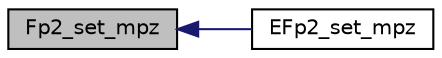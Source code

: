 digraph "Fp2_set_mpz"
{
  edge [fontname="Helvetica",fontsize="10",labelfontname="Helvetica",labelfontsize="10"];
  node [fontname="Helvetica",fontsize="10",shape=record];
  rankdir="LR";
  Node101 [label="Fp2_set_mpz",height=0.2,width=0.4,color="black", fillcolor="grey75", style="filled", fontcolor="black"];
  Node101 -> Node102 [dir="back",color="midnightblue",fontsize="10",style="solid",fontname="Helvetica"];
  Node102 [label="EFp2_set_mpz",height=0.2,width=0.4,color="black", fillcolor="white", style="filled",URL="$bn__efp2_8h.html#ab5775448fd19c40fa6ff9032eaa075d2"];
}

